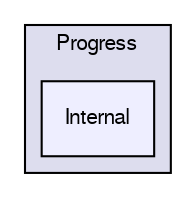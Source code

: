 digraph "Internal" {
  compound=true
  node [ fontsize="10", fontname="FreeSans"];
  edge [ labelfontsize="10", labelfontname="FreeSans"];
  subgraph clusterdir_cb33c22005f5d7e118cd6e9ebb5a4094 {
    graph [ bgcolor="#ddddee", pencolor="black", label="Progress" fontname="FreeSans", fontsize="10", URL="dir_cb33c22005f5d7e118cd6e9ebb5a4094.html"]
  dir_9c4bbdbd57e92d8bd7c36d644f4aa419 [shape=box, label="Internal", style="filled", fillcolor="#eeeeff", pencolor="black", URL="dir_9c4bbdbd57e92d8bd7c36d644f4aa419.html"];
  }
}
